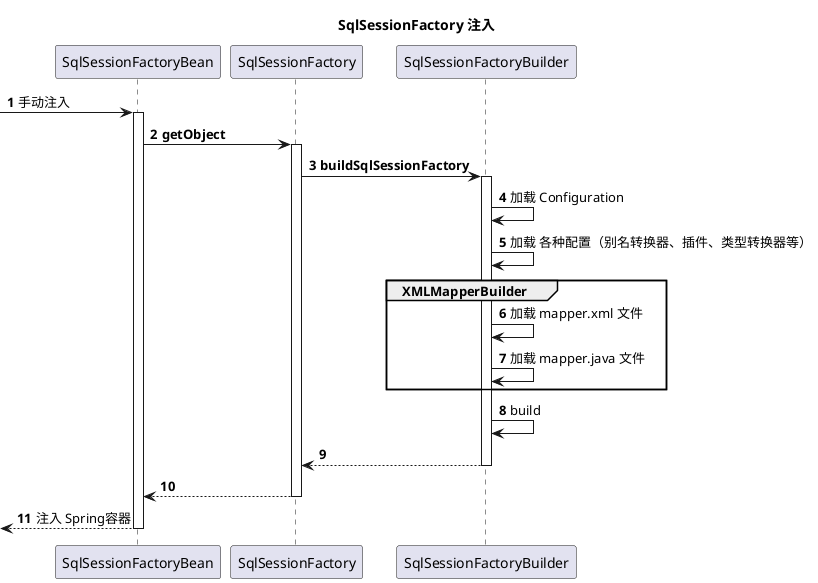 ' tag::SqlSessionFactory[]
@startuml
autonumber
title SqlSessionFactory 注入

[-> SqlSessionFactoryBean++ : 手动注入
SqlSessionFactoryBean -> SqlSessionFactory++ : <b>getObject
SqlSessionFactory -> SqlSessionFactoryBuilder++ : <b>buildSqlSessionFactory
SqlSessionFactoryBuilder -> SqlSessionFactoryBuilder : 加载 Configuration
SqlSessionFactoryBuilder -> SqlSessionFactoryBuilder : 加载 各种配置（别名转换器、插件、类型转换器等）
group XMLMapperBuilder
    SqlSessionFactoryBuilder -> SqlSessionFactoryBuilder : 加载 mapper.xml 文件
    SqlSessionFactoryBuilder -> SqlSessionFactoryBuilder : 加载 mapper.java 文件
end
SqlSessionFactoryBuilder -> SqlSessionFactoryBuilder : build
return
return
return 注入 Spring容器
@enduml
' end::SqlSessionFactory[]





' tag::MapperScans[]
@startuml
autonumber
title 使用 <b>@MapperScan</b> <b>@MapperScans</b> 扫描 Mapper

?-> MapperScannerRegistrar++ : Spring应用上下文refresh，处理<b>@Import时
MapperScannerRegistrar -> MapperScannerRegistrar : <b>registerBeanDefinitions \
\n注入
MapperScannerRegistrar -> MapperScannerConfigurer++ : <b>registerBeanDefinitions \
\n注入 MapperScannerConfigurer
MapperScannerConfigurer -> ClassPathMapperScanner++ : <b>postProcessBeanDefinitionRegistry \
\n扫描并加载 <b>Mapper
ClassPathMapperScanner -> ClassPathMapperScanner : <b>doScan \
\n获取 BeanDefinition
ClassPathMapperScanner -> MapperFactoryBean++ : <b>processBeanDefinitions \
\n修改加载的 <i>BeanDefinition</i> 的类型为 \n<i>MapperFactoryBean</i>
MapperFactoryBean -> SqlSessionTemplate++ : <b>createSqlSessionTemplate \
\n使用 SqlSessionFactory，\n初始化 <i>SqlSessionTemplate</i>
MapperFactoryBean -> MapperFactoryBean : <b>checkDaoConfig \
\n使用 <i>Configuration#addMapper</i> \
\n解析还未解析的 Mapper 接口 \
\n(<i>SqlSessionFactory</i> 也会解析 Mapper)
return <b>getMapper</b>，生成动态代理 <i>MapperProxy</i>
return <b>getObject</b>，返回动态代理 <i>MapperProxy</i>
return
return
return 注入 Spring容器
@enduml
' end::MapperScans[]




' tag::auto[]
@startuml
autonumber
title 自动扫描 @Mapper

?-> MybatisAutoConfiguration++ : Spring应用上下文refresh，处理<b>@Import时
MybatisAutoConfiguration -> MybatisAutoConfiguration : <b>@Import</b> \
\n AutoConfiguredMapperScannerRegistrar
MybatisAutoConfiguration -> MapperScannerConfigurer++ : <b>registerBeanDefinitions \
\n注入 MapperScannerConfigurer
MapperScannerConfigurer -> ClassPathMapperScanner++ : <b>postProcessBeanDefinitionRegistry \
\n扫描并加载 <b>Mapper
ClassPathMapperScanner -> ClassPathMapperScanner : <b>doScan \
\n获取 BeanDefinition
ClassPathMapperScanner -> MapperFactoryBean++ : <b>processBeanDefinitions \
\n修改加载的 BeanDefinition 的类型为 <i><b>MapperFactoryBean
MapperFactoryBean -> MapperFactoryBean : <b>setSqlSessionFactory
MapperFactoryBean -> MapperFactoryBean : <b>buildSqlSessionFactory
MapperFactoryBean -> MapperFactoryBean : <b>createSqlSessionTemplate \
\n初始化 <i>SqlSessionTemplate</i>
return <b>getObject</b>，生成动态代理
return
return
return 注入 Spring容器
@enduml
' end::auto[]
